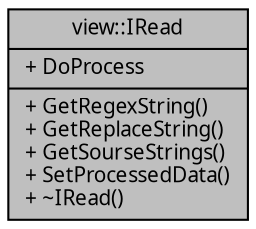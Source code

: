 digraph "view::IRead"
{
 // INTERACTIVE_SVG=YES
  edge [fontname="Verdana",fontsize="10",labelfontname="Verdana",labelfontsize="10"];
  node [fontname="Verdana",fontsize="10",shape=record];
  Node1 [label="{view::IRead\n|+ DoProcess\l|+ GetRegexString()\l+ GetReplaceString()\l+ GetSourseStrings()\l+ SetProcessedData()\l+ ~IRead()\l}",height=0.2,width=0.4,color="black", fillcolor="grey75", style="filled", fontcolor="black"];
}
